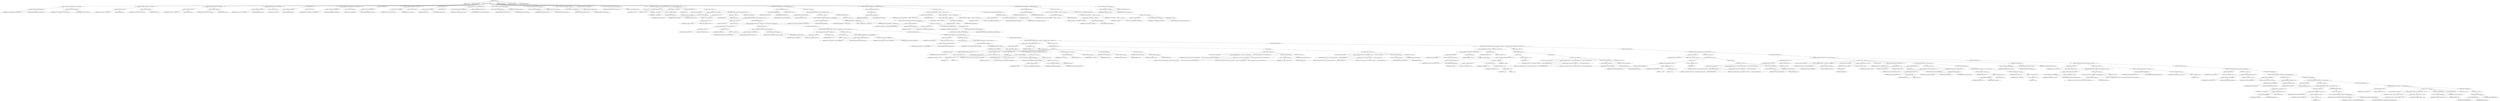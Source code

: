 digraph "&lt;init&gt;" {  
"158" [label = <(METHOD,&lt;init&gt;)<SUB>162</SUB>> ]
"8" [label = <(PARAM,this)<SUB>162</SUB>> ]
"159" [label = <(PARAM,String[] args)<SUB>162</SUB>> ]
"160" [label = <(BLOCK,&lt;empty&gt;,&lt;empty&gt;)<SUB>162</SUB>> ]
"161" [label = <(&lt;operator&gt;.assignment,int msgOutputLevel = Project.MSG_INFO)<SUB>79</SUB>> ]
"162" [label = <(&lt;operator&gt;.fieldAccess,this.msgOutputLevel)<SUB>79</SUB>> ]
"163" [label = <(IDENTIFIER,this,int msgOutputLevel = Project.MSG_INFO)<SUB>79</SUB>> ]
"164" [label = <(FIELD_IDENTIFIER,msgOutputLevel,msgOutputLevel)<SUB>79</SUB>> ]
"165" [label = <(&lt;operator&gt;.fieldAccess,Project.MSG_INFO)<SUB>79</SUB>> ]
"166" [label = <(IDENTIFIER,Project,int msgOutputLevel = Project.MSG_INFO)<SUB>79</SUB>> ]
"167" [label = <(FIELD_IDENTIFIER,MSG_INFO,MSG_INFO)<SUB>79</SUB>> ]
"168" [label = <(&lt;operator&gt;.assignment,PrintStream out = System.out)<SUB>85</SUB>> ]
"169" [label = <(&lt;operator&gt;.fieldAccess,this.out)<SUB>85</SUB>> ]
"170" [label = <(IDENTIFIER,this,PrintStream out = System.out)<SUB>85</SUB>> ]
"171" [label = <(FIELD_IDENTIFIER,out,out)<SUB>85</SUB>> ]
"172" [label = <(&lt;operator&gt;.fieldAccess,System.out)<SUB>85</SUB>> ]
"173" [label = <(IDENTIFIER,System,PrintStream out = System.out)<SUB>85</SUB>> ]
"174" [label = <(FIELD_IDENTIFIER,out,out)<SUB>85</SUB>> ]
"175" [label = <(&lt;operator&gt;.assignment,PrintStream err = System.err)<SUB>88</SUB>> ]
"176" [label = <(&lt;operator&gt;.fieldAccess,this.err)<SUB>88</SUB>> ]
"177" [label = <(IDENTIFIER,this,PrintStream err = System.err)<SUB>88</SUB>> ]
"178" [label = <(FIELD_IDENTIFIER,err,err)<SUB>88</SUB>> ]
"179" [label = <(&lt;operator&gt;.fieldAccess,System.err)<SUB>88</SUB>> ]
"180" [label = <(IDENTIFIER,System,PrintStream err = System.err)<SUB>88</SUB>> ]
"181" [label = <(FIELD_IDENTIFIER,err,err)<SUB>88</SUB>> ]
"182" [label = <(&lt;operator&gt;.assignment,Vector targets = new Vector(5))<SUB>91</SUB>> ]
"183" [label = <(&lt;operator&gt;.fieldAccess,this.targets)<SUB>91</SUB>> ]
"184" [label = <(IDENTIFIER,this,Vector targets = new Vector(5))<SUB>91</SUB>> ]
"185" [label = <(FIELD_IDENTIFIER,targets,targets)<SUB>91</SUB>> ]
"186" [label = <(&lt;operator&gt;.alloc,new Vector(5))<SUB>91</SUB>> ]
"187" [label = <(&lt;init&gt;,new Vector(5))<SUB>91</SUB>> ]
"188" [label = <(&lt;operator&gt;.fieldAccess,this.targets)<SUB>91</SUB>> ]
"189" [label = <(IDENTIFIER,this,new Vector(5))<SUB>91</SUB>> ]
"190" [label = <(FIELD_IDENTIFIER,targets,targets)<SUB>91</SUB>> ]
"191" [label = <(LITERAL,5,new Vector(5))<SUB>91</SUB>> ]
"192" [label = <(&lt;operator&gt;.assignment,Properties definedProps = new Properties())<SUB>94</SUB>> ]
"193" [label = <(&lt;operator&gt;.fieldAccess,this.definedProps)<SUB>94</SUB>> ]
"194" [label = <(IDENTIFIER,this,Properties definedProps = new Properties())<SUB>94</SUB>> ]
"195" [label = <(FIELD_IDENTIFIER,definedProps,definedProps)<SUB>94</SUB>> ]
"196" [label = <(&lt;operator&gt;.alloc,new Properties())<SUB>94</SUB>> ]
"197" [label = <(&lt;init&gt;,new Properties())<SUB>94</SUB>> ]
"198" [label = <(&lt;operator&gt;.fieldAccess,this.definedProps)<SUB>94</SUB>> ]
"199" [label = <(IDENTIFIER,this,new Properties())<SUB>94</SUB>> ]
"200" [label = <(FIELD_IDENTIFIER,definedProps,definedProps)<SUB>94</SUB>> ]
"201" [label = <(&lt;operator&gt;.assignment,Vector listeners = new Vector(5))<SUB>97</SUB>> ]
"202" [label = <(&lt;operator&gt;.fieldAccess,this.listeners)<SUB>97</SUB>> ]
"203" [label = <(IDENTIFIER,this,Vector listeners = new Vector(5))<SUB>97</SUB>> ]
"204" [label = <(FIELD_IDENTIFIER,listeners,listeners)<SUB>97</SUB>> ]
"205" [label = <(&lt;operator&gt;.alloc,new Vector(5))<SUB>97</SUB>> ]
"206" [label = <(&lt;init&gt;,new Vector(5))<SUB>97</SUB>> ]
"207" [label = <(&lt;operator&gt;.fieldAccess,this.listeners)<SUB>97</SUB>> ]
"208" [label = <(IDENTIFIER,this,new Vector(5))<SUB>97</SUB>> ]
"209" [label = <(FIELD_IDENTIFIER,listeners,listeners)<SUB>97</SUB>> ]
"210" [label = <(LITERAL,5,new Vector(5))<SUB>97</SUB>> ]
"211" [label = <(&lt;operator&gt;.assignment,String loggerClassname = null)<SUB>104</SUB>> ]
"212" [label = <(&lt;operator&gt;.fieldAccess,this.loggerClassname)<SUB>104</SUB>> ]
"213" [label = <(IDENTIFIER,this,String loggerClassname = null)<SUB>104</SUB>> ]
"214" [label = <(FIELD_IDENTIFIER,loggerClassname,loggerClassname)<SUB>104</SUB>> ]
"215" [label = <(LITERAL,null,String loggerClassname = null)<SUB>104</SUB>> ]
"216" [label = <(&lt;operator&gt;.assignment,boolean emacsMode = false)<SUB>109</SUB>> ]
"217" [label = <(&lt;operator&gt;.fieldAccess,this.emacsMode)<SUB>109</SUB>> ]
"218" [label = <(IDENTIFIER,this,boolean emacsMode = false)<SUB>109</SUB>> ]
"219" [label = <(FIELD_IDENTIFIER,emacsMode,emacsMode)<SUB>109</SUB>> ]
"220" [label = <(LITERAL,false,boolean emacsMode = false)<SUB>109</SUB>> ]
"221" [label = <(&lt;operator&gt;.assignment,boolean readyToRun = false)<SUB>114</SUB>> ]
"222" [label = <(&lt;operator&gt;.fieldAccess,this.readyToRun)<SUB>114</SUB>> ]
"223" [label = <(IDENTIFIER,this,boolean readyToRun = false)<SUB>114</SUB>> ]
"224" [label = <(FIELD_IDENTIFIER,readyToRun,readyToRun)<SUB>114</SUB>> ]
"225" [label = <(LITERAL,false,boolean readyToRun = false)<SUB>114</SUB>> ]
"226" [label = <(&lt;operator&gt;.assignment,boolean projectHelp = false)<SUB>119</SUB>> ]
"227" [label = <(&lt;operator&gt;.fieldAccess,this.projectHelp)<SUB>119</SUB>> ]
"228" [label = <(IDENTIFIER,this,boolean projectHelp = false)<SUB>119</SUB>> ]
"229" [label = <(FIELD_IDENTIFIER,projectHelp,projectHelp)<SUB>119</SUB>> ]
"230" [label = <(LITERAL,false,boolean projectHelp = false)<SUB>119</SUB>> ]
"231" [label = <(LOCAL,String searchForThis: java.lang.String)> ]
"232" [label = <(&lt;operator&gt;.assignment,String searchForThis = null)<SUB>164</SUB>> ]
"233" [label = <(IDENTIFIER,searchForThis,String searchForThis = null)<SUB>164</SUB>> ]
"234" [label = <(LITERAL,null,String searchForThis = null)<SUB>164</SUB>> ]
"235" [label = <(CONTROL_STRUCTURE,for (int i = 0; Some(i &lt; args.length); i++),for (int i = 0; Some(i &lt; args.length); i++))<SUB>168</SUB>> ]
"236" [label = <(LOCAL,int i: int)> ]
"237" [label = <(&lt;operator&gt;.assignment,int i = 0)<SUB>168</SUB>> ]
"238" [label = <(IDENTIFIER,i,int i = 0)<SUB>168</SUB>> ]
"239" [label = <(LITERAL,0,int i = 0)<SUB>168</SUB>> ]
"240" [label = <(&lt;operator&gt;.lessThan,i &lt; args.length)<SUB>168</SUB>> ]
"241" [label = <(IDENTIFIER,i,i &lt; args.length)<SUB>168</SUB>> ]
"242" [label = <(&lt;operator&gt;.fieldAccess,args.length)<SUB>168</SUB>> ]
"243" [label = <(IDENTIFIER,args,i &lt; args.length)<SUB>168</SUB>> ]
"244" [label = <(FIELD_IDENTIFIER,length,length)<SUB>168</SUB>> ]
"245" [label = <(&lt;operator&gt;.postIncrement,i++)<SUB>168</SUB>> ]
"246" [label = <(IDENTIFIER,i,i++)<SUB>168</SUB>> ]
"247" [label = <(BLOCK,&lt;empty&gt;,&lt;empty&gt;)<SUB>168</SUB>> ]
"248" [label = <(LOCAL,String arg: java.lang.String)> ]
"249" [label = <(&lt;operator&gt;.assignment,String arg = args[i])<SUB>169</SUB>> ]
"250" [label = <(IDENTIFIER,arg,String arg = args[i])<SUB>169</SUB>> ]
"251" [label = <(&lt;operator&gt;.indexAccess,args[i])<SUB>169</SUB>> ]
"252" [label = <(IDENTIFIER,args,String arg = args[i])<SUB>169</SUB>> ]
"253" [label = <(IDENTIFIER,i,String arg = args[i])<SUB>169</SUB>> ]
"254" [label = <(CONTROL_STRUCTURE,if (arg.equals(&quot;-help&quot;)),if (arg.equals(&quot;-help&quot;)))<SUB>171</SUB>> ]
"255" [label = <(equals,arg.equals(&quot;-help&quot;))<SUB>171</SUB>> ]
"256" [label = <(IDENTIFIER,arg,arg.equals(&quot;-help&quot;))<SUB>171</SUB>> ]
"257" [label = <(LITERAL,&quot;-help&quot;,arg.equals(&quot;-help&quot;))<SUB>171</SUB>> ]
"258" [label = <(BLOCK,&lt;empty&gt;,&lt;empty&gt;)<SUB>171</SUB>> ]
"259" [label = <(printUsage,printUsage())<SUB>172</SUB>> ]
"260" [label = <(RETURN,return;,return;)<SUB>173</SUB>> ]
"261" [label = <(CONTROL_STRUCTURE,else,else)<SUB>174</SUB>> ]
"262" [label = <(CONTROL_STRUCTURE,if (arg.equals(&quot;-version&quot;)),if (arg.equals(&quot;-version&quot;)))<SUB>174</SUB>> ]
"263" [label = <(equals,arg.equals(&quot;-version&quot;))<SUB>174</SUB>> ]
"264" [label = <(IDENTIFIER,arg,arg.equals(&quot;-version&quot;))<SUB>174</SUB>> ]
"265" [label = <(LITERAL,&quot;-version&quot;,arg.equals(&quot;-version&quot;))<SUB>174</SUB>> ]
"266" [label = <(BLOCK,&lt;empty&gt;,&lt;empty&gt;)<SUB>174</SUB>> ]
"267" [label = <(printVersion,printVersion())<SUB>175</SUB>> ]
"268" [label = <(RETURN,return;,return;)<SUB>176</SUB>> ]
"269" [label = <(CONTROL_STRUCTURE,else,else)<SUB>177</SUB>> ]
"270" [label = <(CONTROL_STRUCTURE,if (arg.equals(&quot;-quiet&quot;) || arg.equals(&quot;-q&quot;)),if (arg.equals(&quot;-quiet&quot;) || arg.equals(&quot;-q&quot;)))<SUB>177</SUB>> ]
"271" [label = <(&lt;operator&gt;.logicalOr,arg.equals(&quot;-quiet&quot;) || arg.equals(&quot;-q&quot;))<SUB>177</SUB>> ]
"272" [label = <(equals,arg.equals(&quot;-quiet&quot;))<SUB>177</SUB>> ]
"273" [label = <(IDENTIFIER,arg,arg.equals(&quot;-quiet&quot;))<SUB>177</SUB>> ]
"274" [label = <(LITERAL,&quot;-quiet&quot;,arg.equals(&quot;-quiet&quot;))<SUB>177</SUB>> ]
"275" [label = <(equals,arg.equals(&quot;-q&quot;))<SUB>177</SUB>> ]
"276" [label = <(IDENTIFIER,arg,arg.equals(&quot;-q&quot;))<SUB>177</SUB>> ]
"277" [label = <(LITERAL,&quot;-q&quot;,arg.equals(&quot;-q&quot;))<SUB>177</SUB>> ]
"278" [label = <(BLOCK,&lt;empty&gt;,&lt;empty&gt;)<SUB>177</SUB>> ]
"279" [label = <(&lt;operator&gt;.assignment,this.msgOutputLevel = Project.MSG_WARN)<SUB>178</SUB>> ]
"280" [label = <(&lt;operator&gt;.fieldAccess,this.msgOutputLevel)<SUB>178</SUB>> ]
"281" [label = <(IDENTIFIER,this,this.msgOutputLevel = Project.MSG_WARN)<SUB>178</SUB>> ]
"282" [label = <(FIELD_IDENTIFIER,msgOutputLevel,msgOutputLevel)<SUB>178</SUB>> ]
"283" [label = <(&lt;operator&gt;.fieldAccess,Project.MSG_WARN)<SUB>178</SUB>> ]
"284" [label = <(IDENTIFIER,Project,this.msgOutputLevel = Project.MSG_WARN)<SUB>178</SUB>> ]
"285" [label = <(FIELD_IDENTIFIER,MSG_WARN,MSG_WARN)<SUB>178</SUB>> ]
"286" [label = <(CONTROL_STRUCTURE,else,else)<SUB>179</SUB>> ]
"287" [label = <(CONTROL_STRUCTURE,if (arg.equals(&quot;-verbose&quot;) || arg.equals(&quot;-v&quot;)),if (arg.equals(&quot;-verbose&quot;) || arg.equals(&quot;-v&quot;)))<SUB>179</SUB>> ]
"288" [label = <(&lt;operator&gt;.logicalOr,arg.equals(&quot;-verbose&quot;) || arg.equals(&quot;-v&quot;))<SUB>179</SUB>> ]
"289" [label = <(equals,arg.equals(&quot;-verbose&quot;))<SUB>179</SUB>> ]
"290" [label = <(IDENTIFIER,arg,arg.equals(&quot;-verbose&quot;))<SUB>179</SUB>> ]
"291" [label = <(LITERAL,&quot;-verbose&quot;,arg.equals(&quot;-verbose&quot;))<SUB>179</SUB>> ]
"292" [label = <(equals,arg.equals(&quot;-v&quot;))<SUB>179</SUB>> ]
"293" [label = <(IDENTIFIER,arg,arg.equals(&quot;-v&quot;))<SUB>179</SUB>> ]
"294" [label = <(LITERAL,&quot;-v&quot;,arg.equals(&quot;-v&quot;))<SUB>179</SUB>> ]
"295" [label = <(BLOCK,&lt;empty&gt;,&lt;empty&gt;)<SUB>179</SUB>> ]
"296" [label = <(printVersion,printVersion())<SUB>180</SUB>> ]
"297" [label = <(&lt;operator&gt;.assignment,this.msgOutputLevel = Project.MSG_VERBOSE)<SUB>181</SUB>> ]
"298" [label = <(&lt;operator&gt;.fieldAccess,this.msgOutputLevel)<SUB>181</SUB>> ]
"299" [label = <(IDENTIFIER,this,this.msgOutputLevel = Project.MSG_VERBOSE)<SUB>181</SUB>> ]
"300" [label = <(FIELD_IDENTIFIER,msgOutputLevel,msgOutputLevel)<SUB>181</SUB>> ]
"301" [label = <(&lt;operator&gt;.fieldAccess,Project.MSG_VERBOSE)<SUB>181</SUB>> ]
"302" [label = <(IDENTIFIER,Project,this.msgOutputLevel = Project.MSG_VERBOSE)<SUB>181</SUB>> ]
"303" [label = <(FIELD_IDENTIFIER,MSG_VERBOSE,MSG_VERBOSE)<SUB>181</SUB>> ]
"304" [label = <(CONTROL_STRUCTURE,else,else)<SUB>182</SUB>> ]
"305" [label = <(CONTROL_STRUCTURE,if (arg.equals(&quot;-debug&quot;)),if (arg.equals(&quot;-debug&quot;)))<SUB>182</SUB>> ]
"306" [label = <(equals,arg.equals(&quot;-debug&quot;))<SUB>182</SUB>> ]
"307" [label = <(IDENTIFIER,arg,arg.equals(&quot;-debug&quot;))<SUB>182</SUB>> ]
"308" [label = <(LITERAL,&quot;-debug&quot;,arg.equals(&quot;-debug&quot;))<SUB>182</SUB>> ]
"309" [label = <(BLOCK,&lt;empty&gt;,&lt;empty&gt;)<SUB>182</SUB>> ]
"310" [label = <(printVersion,printVersion())<SUB>183</SUB>> ]
"311" [label = <(&lt;operator&gt;.assignment,this.msgOutputLevel = Project.MSG_DEBUG)<SUB>184</SUB>> ]
"312" [label = <(&lt;operator&gt;.fieldAccess,this.msgOutputLevel)<SUB>184</SUB>> ]
"313" [label = <(IDENTIFIER,this,this.msgOutputLevel = Project.MSG_DEBUG)<SUB>184</SUB>> ]
"314" [label = <(FIELD_IDENTIFIER,msgOutputLevel,msgOutputLevel)<SUB>184</SUB>> ]
"315" [label = <(&lt;operator&gt;.fieldAccess,Project.MSG_DEBUG)<SUB>184</SUB>> ]
"316" [label = <(IDENTIFIER,Project,this.msgOutputLevel = Project.MSG_DEBUG)<SUB>184</SUB>> ]
"317" [label = <(FIELD_IDENTIFIER,MSG_DEBUG,MSG_DEBUG)<SUB>184</SUB>> ]
"318" [label = <(CONTROL_STRUCTURE,else,else)<SUB>185</SUB>> ]
"319" [label = <(CONTROL_STRUCTURE,if (arg.equals(&quot;-logfile&quot;) || arg.equals(&quot;-l&quot;)),if (arg.equals(&quot;-logfile&quot;) || arg.equals(&quot;-l&quot;)))<SUB>185</SUB>> ]
"320" [label = <(&lt;operator&gt;.logicalOr,arg.equals(&quot;-logfile&quot;) || arg.equals(&quot;-l&quot;))<SUB>185</SUB>> ]
"321" [label = <(equals,arg.equals(&quot;-logfile&quot;))<SUB>185</SUB>> ]
"322" [label = <(IDENTIFIER,arg,arg.equals(&quot;-logfile&quot;))<SUB>185</SUB>> ]
"323" [label = <(LITERAL,&quot;-logfile&quot;,arg.equals(&quot;-logfile&quot;))<SUB>185</SUB>> ]
"324" [label = <(equals,arg.equals(&quot;-l&quot;))<SUB>185</SUB>> ]
"325" [label = <(IDENTIFIER,arg,arg.equals(&quot;-l&quot;))<SUB>185</SUB>> ]
"326" [label = <(LITERAL,&quot;-l&quot;,arg.equals(&quot;-l&quot;))<SUB>185</SUB>> ]
"327" [label = <(BLOCK,&lt;empty&gt;,&lt;empty&gt;)<SUB>185</SUB>> ]
"328" [label = <(CONTROL_STRUCTURE,try,try)<SUB>186</SUB>> ]
"329" [label = <(BLOCK,try,try)<SUB>186</SUB>> ]
"6" [label = <(LOCAL,File logFile: java.io.File)> ]
"330" [label = <(&lt;operator&gt;.assignment,File logFile = new File(args[i + 1]))<SUB>187</SUB>> ]
"331" [label = <(IDENTIFIER,logFile,File logFile = new File(args[i + 1]))<SUB>187</SUB>> ]
"332" [label = <(&lt;operator&gt;.alloc,new File(args[i + 1]))<SUB>187</SUB>> ]
"333" [label = <(&lt;init&gt;,new File(args[i + 1]))<SUB>187</SUB>> ]
"5" [label = <(IDENTIFIER,logFile,new File(args[i + 1]))<SUB>187</SUB>> ]
"334" [label = <(&lt;operator&gt;.indexAccess,args[i + 1])<SUB>187</SUB>> ]
"335" [label = <(IDENTIFIER,args,new File(args[i + 1]))<SUB>187</SUB>> ]
"336" [label = <(&lt;operator&gt;.addition,i + 1)<SUB>187</SUB>> ]
"337" [label = <(IDENTIFIER,i,i + 1)<SUB>187</SUB>> ]
"338" [label = <(LITERAL,1,i + 1)<SUB>187</SUB>> ]
"339" [label = <(&lt;operator&gt;.postIncrement,i++)<SUB>188</SUB>> ]
"340" [label = <(IDENTIFIER,i,i++)<SUB>188</SUB>> ]
"341" [label = <(&lt;operator&gt;.assignment,this.out = new PrintStream(new FileOutputStream(logFile)))<SUB>189</SUB>> ]
"342" [label = <(&lt;operator&gt;.fieldAccess,this.out)<SUB>189</SUB>> ]
"343" [label = <(IDENTIFIER,this,this.out = new PrintStream(new FileOutputStream(logFile)))<SUB>189</SUB>> ]
"344" [label = <(FIELD_IDENTIFIER,out,out)<SUB>189</SUB>> ]
"345" [label = <(BLOCK,&lt;empty&gt;,&lt;empty&gt;)<SUB>189</SUB>> ]
"346" [label = <(&lt;operator&gt;.assignment,&lt;empty&gt;)> ]
"347" [label = <(IDENTIFIER,$obj6,&lt;empty&gt;)> ]
"348" [label = <(&lt;operator&gt;.alloc,new PrintStream(new FileOutputStream(logFile)))<SUB>189</SUB>> ]
"349" [label = <(&lt;init&gt;,new PrintStream(new FileOutputStream(logFile)))<SUB>189</SUB>> ]
"350" [label = <(IDENTIFIER,$obj6,new PrintStream(new FileOutputStream(logFile)))> ]
"351" [label = <(BLOCK,&lt;empty&gt;,&lt;empty&gt;)<SUB>189</SUB>> ]
"352" [label = <(&lt;operator&gt;.assignment,&lt;empty&gt;)> ]
"353" [label = <(IDENTIFIER,$obj5,&lt;empty&gt;)> ]
"354" [label = <(&lt;operator&gt;.alloc,new FileOutputStream(logFile))<SUB>189</SUB>> ]
"355" [label = <(&lt;init&gt;,new FileOutputStream(logFile))<SUB>189</SUB>> ]
"356" [label = <(IDENTIFIER,$obj5,new FileOutputStream(logFile))> ]
"357" [label = <(IDENTIFIER,logFile,new FileOutputStream(logFile))<SUB>189</SUB>> ]
"358" [label = <(IDENTIFIER,$obj5,&lt;empty&gt;)> ]
"359" [label = <(IDENTIFIER,$obj6,&lt;empty&gt;)> ]
"360" [label = <(&lt;operator&gt;.assignment,this.err = this.out)<SUB>190</SUB>> ]
"361" [label = <(&lt;operator&gt;.fieldAccess,this.err)<SUB>190</SUB>> ]
"362" [label = <(IDENTIFIER,this,this.err = this.out)<SUB>190</SUB>> ]
"363" [label = <(FIELD_IDENTIFIER,err,err)<SUB>190</SUB>> ]
"364" [label = <(&lt;operator&gt;.fieldAccess,this.out)<SUB>190</SUB>> ]
"365" [label = <(IDENTIFIER,this,this.err = this.out)<SUB>190</SUB>> ]
"366" [label = <(FIELD_IDENTIFIER,out,out)<SUB>190</SUB>> ]
"367" [label = <(setOut,System.setOut(out))<SUB>191</SUB>> ]
"368" [label = <(IDENTIFIER,System,System.setOut(out))<SUB>191</SUB>> ]
"369" [label = <(&lt;operator&gt;.fieldAccess,this.out)<SUB>191</SUB>> ]
"370" [label = <(IDENTIFIER,this,System.setOut(out))<SUB>191</SUB>> ]
"371" [label = <(FIELD_IDENTIFIER,out,out)<SUB>191</SUB>> ]
"372" [label = <(setErr,System.setErr(out))<SUB>192</SUB>> ]
"373" [label = <(IDENTIFIER,System,System.setErr(out))<SUB>192</SUB>> ]
"374" [label = <(&lt;operator&gt;.fieldAccess,this.out)<SUB>192</SUB>> ]
"375" [label = <(IDENTIFIER,this,System.setErr(out))<SUB>192</SUB>> ]
"376" [label = <(FIELD_IDENTIFIER,out,out)<SUB>192</SUB>> ]
"377" [label = <(BLOCK,catch,catch)> ]
"378" [label = <(BLOCK,&lt;empty&gt;,&lt;empty&gt;)<SUB>193</SUB>> ]
"379" [label = <(LOCAL,String msg: java.lang.String)> ]
"380" [label = <(&lt;operator&gt;.assignment,String msg = &quot;Cannot write on the specified log file. &quot; + &quot;Make sure the path exists and you have write permissions.&quot;)<SUB>194</SUB>> ]
"381" [label = <(IDENTIFIER,msg,String msg = &quot;Cannot write on the specified log file. &quot; + &quot;Make sure the path exists and you have write permissions.&quot;)<SUB>194</SUB>> ]
"382" [label = <(&lt;operator&gt;.addition,&quot;Cannot write on the specified log file. &quot; + &quot;Make sure the path exists and you have write permissions.&quot;)<SUB>194</SUB>> ]
"383" [label = <(LITERAL,&quot;Cannot write on the specified log file. &quot;,&quot;Cannot write on the specified log file. &quot; + &quot;Make sure the path exists and you have write permissions.&quot;)<SUB>194</SUB>> ]
"384" [label = <(LITERAL,&quot;Make sure the path exists and you have write permissions.&quot;,&quot;Cannot write on the specified log file. &quot; + &quot;Make sure the path exists and you have write permissions.&quot;)<SUB>195</SUB>> ]
"385" [label = <(println,System.out.println(msg))<SUB>196</SUB>> ]
"386" [label = <(&lt;operator&gt;.fieldAccess,System.out)<SUB>196</SUB>> ]
"387" [label = <(IDENTIFIER,System,System.out.println(msg))<SUB>196</SUB>> ]
"388" [label = <(FIELD_IDENTIFIER,out,out)<SUB>196</SUB>> ]
"389" [label = <(IDENTIFIER,msg,System.out.println(msg))<SUB>196</SUB>> ]
"390" [label = <(RETURN,return;,return;)<SUB>197</SUB>> ]
"391" [label = <(BLOCK,&lt;empty&gt;,&lt;empty&gt;)<SUB>198</SUB>> ]
"392" [label = <(LOCAL,String msg: java.lang.String)> ]
"393" [label = <(&lt;operator&gt;.assignment,String msg = &quot;You must specify a log file when &quot; + &quot;using the -log argument&quot;)<SUB>199</SUB>> ]
"394" [label = <(IDENTIFIER,msg,String msg = &quot;You must specify a log file when &quot; + &quot;using the -log argument&quot;)<SUB>199</SUB>> ]
"395" [label = <(&lt;operator&gt;.addition,&quot;You must specify a log file when &quot; + &quot;using the -log argument&quot;)<SUB>199</SUB>> ]
"396" [label = <(LITERAL,&quot;You must specify a log file when &quot;,&quot;You must specify a log file when &quot; + &quot;using the -log argument&quot;)<SUB>199</SUB>> ]
"397" [label = <(LITERAL,&quot;using the -log argument&quot;,&quot;You must specify a log file when &quot; + &quot;using the -log argument&quot;)<SUB>200</SUB>> ]
"398" [label = <(println,System.out.println(msg))<SUB>201</SUB>> ]
"399" [label = <(&lt;operator&gt;.fieldAccess,System.out)<SUB>201</SUB>> ]
"400" [label = <(IDENTIFIER,System,System.out.println(msg))<SUB>201</SUB>> ]
"401" [label = <(FIELD_IDENTIFIER,out,out)<SUB>201</SUB>> ]
"402" [label = <(IDENTIFIER,msg,System.out.println(msg))<SUB>201</SUB>> ]
"403" [label = <(RETURN,return;,return;)<SUB>202</SUB>> ]
"404" [label = <(CONTROL_STRUCTURE,else,else)<SUB>204</SUB>> ]
"405" [label = <(CONTROL_STRUCTURE,if (arg.equals(&quot;-buildfile&quot;) || arg.equals(&quot;-file&quot;) || arg.equals(&quot;-f&quot;)),if (arg.equals(&quot;-buildfile&quot;) || arg.equals(&quot;-file&quot;) || arg.equals(&quot;-f&quot;)))<SUB>204</SUB>> ]
"406" [label = <(&lt;operator&gt;.logicalOr,arg.equals(&quot;-buildfile&quot;) || arg.equals(&quot;-file&quot;) || arg.equals(&quot;-f&quot;))<SUB>204</SUB>> ]
"407" [label = <(&lt;operator&gt;.logicalOr,arg.equals(&quot;-buildfile&quot;) || arg.equals(&quot;-file&quot;))<SUB>204</SUB>> ]
"408" [label = <(equals,arg.equals(&quot;-buildfile&quot;))<SUB>204</SUB>> ]
"409" [label = <(IDENTIFIER,arg,arg.equals(&quot;-buildfile&quot;))<SUB>204</SUB>> ]
"410" [label = <(LITERAL,&quot;-buildfile&quot;,arg.equals(&quot;-buildfile&quot;))<SUB>204</SUB>> ]
"411" [label = <(equals,arg.equals(&quot;-file&quot;))<SUB>204</SUB>> ]
"412" [label = <(IDENTIFIER,arg,arg.equals(&quot;-file&quot;))<SUB>204</SUB>> ]
"413" [label = <(LITERAL,&quot;-file&quot;,arg.equals(&quot;-file&quot;))<SUB>204</SUB>> ]
"414" [label = <(equals,arg.equals(&quot;-f&quot;))<SUB>204</SUB>> ]
"415" [label = <(IDENTIFIER,arg,arg.equals(&quot;-f&quot;))<SUB>204</SUB>> ]
"416" [label = <(LITERAL,&quot;-f&quot;,arg.equals(&quot;-f&quot;))<SUB>204</SUB>> ]
"417" [label = <(BLOCK,&lt;empty&gt;,&lt;empty&gt;)<SUB>204</SUB>> ]
"418" [label = <(CONTROL_STRUCTURE,try,try)<SUB>205</SUB>> ]
"419" [label = <(BLOCK,try,try)<SUB>205</SUB>> ]
"420" [label = <(&lt;operator&gt;.assignment,this.buildFile = new File(args[i + 1]))<SUB>206</SUB>> ]
"421" [label = <(&lt;operator&gt;.fieldAccess,this.buildFile)<SUB>206</SUB>> ]
"422" [label = <(IDENTIFIER,this,this.buildFile = new File(args[i + 1]))<SUB>206</SUB>> ]
"423" [label = <(FIELD_IDENTIFIER,buildFile,buildFile)<SUB>206</SUB>> ]
"424" [label = <(BLOCK,&lt;empty&gt;,&lt;empty&gt;)<SUB>206</SUB>> ]
"425" [label = <(&lt;operator&gt;.assignment,&lt;empty&gt;)> ]
"426" [label = <(IDENTIFIER,$obj7,&lt;empty&gt;)> ]
"427" [label = <(&lt;operator&gt;.alloc,new File(args[i + 1]))<SUB>206</SUB>> ]
"428" [label = <(&lt;init&gt;,new File(args[i + 1]))<SUB>206</SUB>> ]
"429" [label = <(IDENTIFIER,$obj7,new File(args[i + 1]))> ]
"430" [label = <(&lt;operator&gt;.indexAccess,args[i + 1])<SUB>206</SUB>> ]
"431" [label = <(IDENTIFIER,args,new File(args[i + 1]))<SUB>206</SUB>> ]
"432" [label = <(&lt;operator&gt;.addition,i + 1)<SUB>206</SUB>> ]
"433" [label = <(IDENTIFIER,i,i + 1)<SUB>206</SUB>> ]
"434" [label = <(LITERAL,1,i + 1)<SUB>206</SUB>> ]
"435" [label = <(IDENTIFIER,$obj7,&lt;empty&gt;)> ]
"436" [label = <(&lt;operator&gt;.postIncrement,i++)<SUB>207</SUB>> ]
"437" [label = <(IDENTIFIER,i,i++)<SUB>207</SUB>> ]
"438" [label = <(BLOCK,catch,catch)> ]
"439" [label = <(BLOCK,&lt;empty&gt;,&lt;empty&gt;)<SUB>208</SUB>> ]
"440" [label = <(LOCAL,String msg: java.lang.String)> ]
"441" [label = <(&lt;operator&gt;.assignment,String msg = &quot;You must specify a buildfile when &quot; + &quot;using the -buildfile argument&quot;)<SUB>209</SUB>> ]
"442" [label = <(IDENTIFIER,msg,String msg = &quot;You must specify a buildfile when &quot; + &quot;using the -buildfile argument&quot;)<SUB>209</SUB>> ]
"443" [label = <(&lt;operator&gt;.addition,&quot;You must specify a buildfile when &quot; + &quot;using the -buildfile argument&quot;)<SUB>209</SUB>> ]
"444" [label = <(LITERAL,&quot;You must specify a buildfile when &quot;,&quot;You must specify a buildfile when &quot; + &quot;using the -buildfile argument&quot;)<SUB>209</SUB>> ]
"445" [label = <(LITERAL,&quot;using the -buildfile argument&quot;,&quot;You must specify a buildfile when &quot; + &quot;using the -buildfile argument&quot;)<SUB>210</SUB>> ]
"446" [label = <(println,System.out.println(msg))<SUB>211</SUB>> ]
"447" [label = <(&lt;operator&gt;.fieldAccess,System.out)<SUB>211</SUB>> ]
"448" [label = <(IDENTIFIER,System,System.out.println(msg))<SUB>211</SUB>> ]
"449" [label = <(FIELD_IDENTIFIER,out,out)<SUB>211</SUB>> ]
"450" [label = <(IDENTIFIER,msg,System.out.println(msg))<SUB>211</SUB>> ]
"451" [label = <(RETURN,return;,return;)<SUB>212</SUB>> ]
"452" [label = <(CONTROL_STRUCTURE,else,else)<SUB>214</SUB>> ]
"453" [label = <(CONTROL_STRUCTURE,if (arg.equals(&quot;-listener&quot;)),if (arg.equals(&quot;-listener&quot;)))<SUB>214</SUB>> ]
"454" [label = <(equals,arg.equals(&quot;-listener&quot;))<SUB>214</SUB>> ]
"455" [label = <(IDENTIFIER,arg,arg.equals(&quot;-listener&quot;))<SUB>214</SUB>> ]
"456" [label = <(LITERAL,&quot;-listener&quot;,arg.equals(&quot;-listener&quot;))<SUB>214</SUB>> ]
"457" [label = <(BLOCK,&lt;empty&gt;,&lt;empty&gt;)<SUB>214</SUB>> ]
"458" [label = <(CONTROL_STRUCTURE,try,try)<SUB>215</SUB>> ]
"459" [label = <(BLOCK,try,try)<SUB>215</SUB>> ]
"460" [label = <(addElement,listeners.addElement(args[i + 1]))<SUB>216</SUB>> ]
"461" [label = <(&lt;operator&gt;.fieldAccess,this.listeners)<SUB>216</SUB>> ]
"462" [label = <(IDENTIFIER,this,listeners.addElement(args[i + 1]))<SUB>216</SUB>> ]
"463" [label = <(FIELD_IDENTIFIER,listeners,listeners)<SUB>216</SUB>> ]
"464" [label = <(&lt;operator&gt;.indexAccess,args[i + 1])<SUB>216</SUB>> ]
"465" [label = <(IDENTIFIER,args,listeners.addElement(args[i + 1]))<SUB>216</SUB>> ]
"466" [label = <(&lt;operator&gt;.addition,i + 1)<SUB>216</SUB>> ]
"467" [label = <(IDENTIFIER,i,i + 1)<SUB>216</SUB>> ]
"468" [label = <(LITERAL,1,i + 1)<SUB>216</SUB>> ]
"469" [label = <(&lt;operator&gt;.postIncrement,i++)<SUB>217</SUB>> ]
"470" [label = <(IDENTIFIER,i,i++)<SUB>217</SUB>> ]
"471" [label = <(BLOCK,catch,catch)> ]
"472" [label = <(BLOCK,&lt;empty&gt;,&lt;empty&gt;)<SUB>218</SUB>> ]
"473" [label = <(LOCAL,String msg: java.lang.String)> ]
"474" [label = <(&lt;operator&gt;.assignment,String msg = &quot;You must specify a classname when &quot; + &quot;using the -listener argument&quot;)<SUB>219</SUB>> ]
"475" [label = <(IDENTIFIER,msg,String msg = &quot;You must specify a classname when &quot; + &quot;using the -listener argument&quot;)<SUB>219</SUB>> ]
"476" [label = <(&lt;operator&gt;.addition,&quot;You must specify a classname when &quot; + &quot;using the -listener argument&quot;)<SUB>219</SUB>> ]
"477" [label = <(LITERAL,&quot;You must specify a classname when &quot;,&quot;You must specify a classname when &quot; + &quot;using the -listener argument&quot;)<SUB>219</SUB>> ]
"478" [label = <(LITERAL,&quot;using the -listener argument&quot;,&quot;You must specify a classname when &quot; + &quot;using the -listener argument&quot;)<SUB>220</SUB>> ]
"479" [label = <(println,System.out.println(msg))<SUB>221</SUB>> ]
"480" [label = <(&lt;operator&gt;.fieldAccess,System.out)<SUB>221</SUB>> ]
"481" [label = <(IDENTIFIER,System,System.out.println(msg))<SUB>221</SUB>> ]
"482" [label = <(FIELD_IDENTIFIER,out,out)<SUB>221</SUB>> ]
"483" [label = <(IDENTIFIER,msg,System.out.println(msg))<SUB>221</SUB>> ]
"484" [label = <(RETURN,return;,return;)<SUB>222</SUB>> ]
"485" [label = <(CONTROL_STRUCTURE,else,else)<SUB>224</SUB>> ]
"486" [label = <(CONTROL_STRUCTURE,if (arg.startsWith(&quot;-D&quot;)),if (arg.startsWith(&quot;-D&quot;)))<SUB>224</SUB>> ]
"487" [label = <(startsWith,arg.startsWith(&quot;-D&quot;))<SUB>224</SUB>> ]
"488" [label = <(IDENTIFIER,arg,arg.startsWith(&quot;-D&quot;))<SUB>224</SUB>> ]
"489" [label = <(LITERAL,&quot;-D&quot;,arg.startsWith(&quot;-D&quot;))<SUB>224</SUB>> ]
"490" [label = <(BLOCK,&lt;empty&gt;,&lt;empty&gt;)<SUB>224</SUB>> ]
"491" [label = <(LOCAL,String name: java.lang.String)> ]
"492" [label = <(&lt;operator&gt;.assignment,String name = arg.substring(2, arg.length()))<SUB>237</SUB>> ]
"493" [label = <(IDENTIFIER,name,String name = arg.substring(2, arg.length()))<SUB>237</SUB>> ]
"494" [label = <(substring,arg.substring(2, arg.length()))<SUB>237</SUB>> ]
"495" [label = <(IDENTIFIER,arg,arg.substring(2, arg.length()))<SUB>237</SUB>> ]
"496" [label = <(LITERAL,2,arg.substring(2, arg.length()))<SUB>237</SUB>> ]
"497" [label = <(length,arg.length())<SUB>237</SUB>> ]
"498" [label = <(IDENTIFIER,arg,arg.length())<SUB>237</SUB>> ]
"499" [label = <(LOCAL,String value: java.lang.String)> ]
"500" [label = <(&lt;operator&gt;.assignment,String value = null)<SUB>238</SUB>> ]
"501" [label = <(IDENTIFIER,value,String value = null)<SUB>238</SUB>> ]
"502" [label = <(LITERAL,null,String value = null)<SUB>238</SUB>> ]
"503" [label = <(LOCAL,int posEq: int)> ]
"504" [label = <(&lt;operator&gt;.assignment,int posEq = name.indexOf(&quot;=&quot;))<SUB>239</SUB>> ]
"505" [label = <(IDENTIFIER,posEq,int posEq = name.indexOf(&quot;=&quot;))<SUB>239</SUB>> ]
"506" [label = <(indexOf,name.indexOf(&quot;=&quot;))<SUB>239</SUB>> ]
"507" [label = <(IDENTIFIER,name,name.indexOf(&quot;=&quot;))<SUB>239</SUB>> ]
"508" [label = <(LITERAL,&quot;=&quot;,name.indexOf(&quot;=&quot;))<SUB>239</SUB>> ]
"509" [label = <(CONTROL_STRUCTURE,if (posEq &gt; 0),if (posEq &gt; 0))<SUB>240</SUB>> ]
"510" [label = <(&lt;operator&gt;.greaterThan,posEq &gt; 0)<SUB>240</SUB>> ]
"511" [label = <(IDENTIFIER,posEq,posEq &gt; 0)<SUB>240</SUB>> ]
"512" [label = <(LITERAL,0,posEq &gt; 0)<SUB>240</SUB>> ]
"513" [label = <(BLOCK,&lt;empty&gt;,&lt;empty&gt;)<SUB>240</SUB>> ]
"514" [label = <(&lt;operator&gt;.assignment,value = name.substring(posEq + 1))<SUB>241</SUB>> ]
"515" [label = <(IDENTIFIER,value,value = name.substring(posEq + 1))<SUB>241</SUB>> ]
"516" [label = <(substring,name.substring(posEq + 1))<SUB>241</SUB>> ]
"517" [label = <(IDENTIFIER,name,name.substring(posEq + 1))<SUB>241</SUB>> ]
"518" [label = <(&lt;operator&gt;.addition,posEq + 1)<SUB>241</SUB>> ]
"519" [label = <(IDENTIFIER,posEq,posEq + 1)<SUB>241</SUB>> ]
"520" [label = <(LITERAL,1,posEq + 1)<SUB>241</SUB>> ]
"521" [label = <(&lt;operator&gt;.assignment,name = name.substring(0, posEq))<SUB>242</SUB>> ]
"522" [label = <(IDENTIFIER,name,name = name.substring(0, posEq))<SUB>242</SUB>> ]
"523" [label = <(substring,name.substring(0, posEq))<SUB>242</SUB>> ]
"524" [label = <(IDENTIFIER,name,name.substring(0, posEq))<SUB>242</SUB>> ]
"525" [label = <(LITERAL,0,name.substring(0, posEq))<SUB>242</SUB>> ]
"526" [label = <(IDENTIFIER,posEq,name.substring(0, posEq))<SUB>242</SUB>> ]
"527" [label = <(CONTROL_STRUCTURE,else,else)<SUB>243</SUB>> ]
"528" [label = <(CONTROL_STRUCTURE,if (i &lt; args.length - 1),if (i &lt; args.length - 1))<SUB>243</SUB>> ]
"529" [label = <(&lt;operator&gt;.lessThan,i &lt; args.length - 1)<SUB>243</SUB>> ]
"530" [label = <(IDENTIFIER,i,i &lt; args.length - 1)<SUB>243</SUB>> ]
"531" [label = <(&lt;operator&gt;.subtraction,args.length - 1)<SUB>243</SUB>> ]
"532" [label = <(&lt;operator&gt;.fieldAccess,args.length)<SUB>243</SUB>> ]
"533" [label = <(IDENTIFIER,args,args.length - 1)<SUB>243</SUB>> ]
"534" [label = <(FIELD_IDENTIFIER,length,length)<SUB>243</SUB>> ]
"535" [label = <(LITERAL,1,args.length - 1)<SUB>243</SUB>> ]
"536" [label = <(&lt;operator&gt;.assignment,value = args[++i])<SUB>244</SUB>> ]
"537" [label = <(IDENTIFIER,value,value = args[++i])<SUB>244</SUB>> ]
"538" [label = <(&lt;operator&gt;.indexAccess,args[++i])<SUB>244</SUB>> ]
"539" [label = <(IDENTIFIER,args,value = args[++i])<SUB>244</SUB>> ]
"540" [label = <(&lt;operator&gt;.preIncrement,++i)<SUB>244</SUB>> ]
"541" [label = <(IDENTIFIER,i,++i)<SUB>244</SUB>> ]
"542" [label = <(put,definedProps.put(name, value))<SUB>246</SUB>> ]
"543" [label = <(&lt;operator&gt;.fieldAccess,this.definedProps)<SUB>246</SUB>> ]
"544" [label = <(IDENTIFIER,this,definedProps.put(name, value))<SUB>246</SUB>> ]
"545" [label = <(FIELD_IDENTIFIER,definedProps,definedProps)<SUB>246</SUB>> ]
"546" [label = <(IDENTIFIER,name,definedProps.put(name, value))<SUB>246</SUB>> ]
"547" [label = <(IDENTIFIER,value,definedProps.put(name, value))<SUB>246</SUB>> ]
"548" [label = <(CONTROL_STRUCTURE,else,else)<SUB>247</SUB>> ]
"549" [label = <(CONTROL_STRUCTURE,if (arg.equals(&quot;-logger&quot;)),if (arg.equals(&quot;-logger&quot;)))<SUB>247</SUB>> ]
"550" [label = <(equals,arg.equals(&quot;-logger&quot;))<SUB>247</SUB>> ]
"551" [label = <(IDENTIFIER,arg,arg.equals(&quot;-logger&quot;))<SUB>247</SUB>> ]
"552" [label = <(LITERAL,&quot;-logger&quot;,arg.equals(&quot;-logger&quot;))<SUB>247</SUB>> ]
"553" [label = <(BLOCK,&lt;empty&gt;,&lt;empty&gt;)<SUB>247</SUB>> ]
"554" [label = <(CONTROL_STRUCTURE,if (loggerClassname != null),if (loggerClassname != null))<SUB>248</SUB>> ]
"555" [label = <(&lt;operator&gt;.notEquals,loggerClassname != null)<SUB>248</SUB>> ]
"556" [label = <(&lt;operator&gt;.fieldAccess,this.loggerClassname)<SUB>248</SUB>> ]
"557" [label = <(IDENTIFIER,this,loggerClassname != null)<SUB>248</SUB>> ]
"558" [label = <(FIELD_IDENTIFIER,loggerClassname,loggerClassname)<SUB>248</SUB>> ]
"559" [label = <(LITERAL,null,loggerClassname != null)<SUB>248</SUB>> ]
"560" [label = <(BLOCK,&lt;empty&gt;,&lt;empty&gt;)<SUB>248</SUB>> ]
"561" [label = <(println,System.out.println(&quot;Only one logger class may be specified.&quot;))<SUB>249</SUB>> ]
"562" [label = <(&lt;operator&gt;.fieldAccess,System.out)<SUB>249</SUB>> ]
"563" [label = <(IDENTIFIER,System,System.out.println(&quot;Only one logger class may be specified.&quot;))<SUB>249</SUB>> ]
"564" [label = <(FIELD_IDENTIFIER,out,out)<SUB>249</SUB>> ]
"565" [label = <(LITERAL,&quot;Only one logger class may be specified.&quot;,System.out.println(&quot;Only one logger class may be specified.&quot;))<SUB>249</SUB>> ]
"566" [label = <(RETURN,return;,return;)<SUB>250</SUB>> ]
"567" [label = <(&lt;operator&gt;.assignment,this.loggerClassname = args[++i])<SUB>252</SUB>> ]
"568" [label = <(&lt;operator&gt;.fieldAccess,this.loggerClassname)<SUB>252</SUB>> ]
"569" [label = <(IDENTIFIER,this,this.loggerClassname = args[++i])<SUB>252</SUB>> ]
"570" [label = <(FIELD_IDENTIFIER,loggerClassname,loggerClassname)<SUB>252</SUB>> ]
"571" [label = <(&lt;operator&gt;.indexAccess,args[++i])<SUB>252</SUB>> ]
"572" [label = <(IDENTIFIER,args,this.loggerClassname = args[++i])<SUB>252</SUB>> ]
"573" [label = <(&lt;operator&gt;.preIncrement,++i)<SUB>252</SUB>> ]
"574" [label = <(IDENTIFIER,i,++i)<SUB>252</SUB>> ]
"575" [label = <(CONTROL_STRUCTURE,else,else)<SUB>253</SUB>> ]
"576" [label = <(CONTROL_STRUCTURE,if (arg.equals(&quot;-emacs&quot;)),if (arg.equals(&quot;-emacs&quot;)))<SUB>253</SUB>> ]
"577" [label = <(equals,arg.equals(&quot;-emacs&quot;))<SUB>253</SUB>> ]
"578" [label = <(IDENTIFIER,arg,arg.equals(&quot;-emacs&quot;))<SUB>253</SUB>> ]
"579" [label = <(LITERAL,&quot;-emacs&quot;,arg.equals(&quot;-emacs&quot;))<SUB>253</SUB>> ]
"580" [label = <(BLOCK,&lt;empty&gt;,&lt;empty&gt;)<SUB>253</SUB>> ]
"581" [label = <(&lt;operator&gt;.assignment,this.emacsMode = true)<SUB>254</SUB>> ]
"582" [label = <(&lt;operator&gt;.fieldAccess,this.emacsMode)<SUB>254</SUB>> ]
"583" [label = <(IDENTIFIER,this,this.emacsMode = true)<SUB>254</SUB>> ]
"584" [label = <(FIELD_IDENTIFIER,emacsMode,emacsMode)<SUB>254</SUB>> ]
"585" [label = <(LITERAL,true,this.emacsMode = true)<SUB>254</SUB>> ]
"586" [label = <(CONTROL_STRUCTURE,else,else)<SUB>255</SUB>> ]
"587" [label = <(CONTROL_STRUCTURE,if (arg.equals(&quot;-projecthelp&quot;)),if (arg.equals(&quot;-projecthelp&quot;)))<SUB>255</SUB>> ]
"588" [label = <(equals,arg.equals(&quot;-projecthelp&quot;))<SUB>255</SUB>> ]
"589" [label = <(IDENTIFIER,arg,arg.equals(&quot;-projecthelp&quot;))<SUB>255</SUB>> ]
"590" [label = <(LITERAL,&quot;-projecthelp&quot;,arg.equals(&quot;-projecthelp&quot;))<SUB>255</SUB>> ]
"591" [label = <(BLOCK,&lt;empty&gt;,&lt;empty&gt;)<SUB>255</SUB>> ]
"592" [label = <(&lt;operator&gt;.assignment,this.projectHelp = true)<SUB>257</SUB>> ]
"593" [label = <(&lt;operator&gt;.fieldAccess,this.projectHelp)<SUB>257</SUB>> ]
"594" [label = <(IDENTIFIER,this,this.projectHelp = true)<SUB>257</SUB>> ]
"595" [label = <(FIELD_IDENTIFIER,projectHelp,projectHelp)<SUB>257</SUB>> ]
"596" [label = <(LITERAL,true,this.projectHelp = true)<SUB>257</SUB>> ]
"597" [label = <(CONTROL_STRUCTURE,else,else)<SUB>258</SUB>> ]
"598" [label = <(CONTROL_STRUCTURE,if (arg.equals(&quot;-find&quot;)),if (arg.equals(&quot;-find&quot;)))<SUB>258</SUB>> ]
"599" [label = <(equals,arg.equals(&quot;-find&quot;))<SUB>258</SUB>> ]
"600" [label = <(IDENTIFIER,arg,arg.equals(&quot;-find&quot;))<SUB>258</SUB>> ]
"601" [label = <(LITERAL,&quot;-find&quot;,arg.equals(&quot;-find&quot;))<SUB>258</SUB>> ]
"602" [label = <(BLOCK,&lt;empty&gt;,&lt;empty&gt;)<SUB>258</SUB>> ]
"603" [label = <(CONTROL_STRUCTURE,if (i &lt; args.length - 1),if (i &lt; args.length - 1))<SUB>260</SUB>> ]
"604" [label = <(&lt;operator&gt;.lessThan,i &lt; args.length - 1)<SUB>260</SUB>> ]
"605" [label = <(IDENTIFIER,i,i &lt; args.length - 1)<SUB>260</SUB>> ]
"606" [label = <(&lt;operator&gt;.subtraction,args.length - 1)<SUB>260</SUB>> ]
"607" [label = <(&lt;operator&gt;.fieldAccess,args.length)<SUB>260</SUB>> ]
"608" [label = <(IDENTIFIER,args,args.length - 1)<SUB>260</SUB>> ]
"609" [label = <(FIELD_IDENTIFIER,length,length)<SUB>260</SUB>> ]
"610" [label = <(LITERAL,1,args.length - 1)<SUB>260</SUB>> ]
"611" [label = <(BLOCK,&lt;empty&gt;,&lt;empty&gt;)<SUB>260</SUB>> ]
"612" [label = <(&lt;operator&gt;.assignment,searchForThis = args[++i])<SUB>261</SUB>> ]
"613" [label = <(IDENTIFIER,searchForThis,searchForThis = args[++i])<SUB>261</SUB>> ]
"614" [label = <(&lt;operator&gt;.indexAccess,args[++i])<SUB>261</SUB>> ]
"615" [label = <(IDENTIFIER,args,searchForThis = args[++i])<SUB>261</SUB>> ]
"616" [label = <(&lt;operator&gt;.preIncrement,++i)<SUB>261</SUB>> ]
"617" [label = <(IDENTIFIER,i,++i)<SUB>261</SUB>> ]
"618" [label = <(CONTROL_STRUCTURE,else,else)<SUB>262</SUB>> ]
"619" [label = <(BLOCK,&lt;empty&gt;,&lt;empty&gt;)<SUB>262</SUB>> ]
"620" [label = <(&lt;operator&gt;.assignment,searchForThis = Main.DEFAULT_BUILD_FILENAME)<SUB>263</SUB>> ]
"621" [label = <(IDENTIFIER,searchForThis,searchForThis = Main.DEFAULT_BUILD_FILENAME)<SUB>263</SUB>> ]
"622" [label = <(&lt;operator&gt;.fieldAccess,Main.DEFAULT_BUILD_FILENAME)<SUB>263</SUB>> ]
"623" [label = <(IDENTIFIER,Main,searchForThis = Main.DEFAULT_BUILD_FILENAME)<SUB>263</SUB>> ]
"624" [label = <(FIELD_IDENTIFIER,DEFAULT_BUILD_FILENAME,DEFAULT_BUILD_FILENAME)<SUB>263</SUB>> ]
"625" [label = <(CONTROL_STRUCTURE,else,else)<SUB>265</SUB>> ]
"626" [label = <(CONTROL_STRUCTURE,if (arg.startsWith(&quot;-&quot;)),if (arg.startsWith(&quot;-&quot;)))<SUB>265</SUB>> ]
"627" [label = <(startsWith,arg.startsWith(&quot;-&quot;))<SUB>265</SUB>> ]
"628" [label = <(IDENTIFIER,arg,arg.startsWith(&quot;-&quot;))<SUB>265</SUB>> ]
"629" [label = <(LITERAL,&quot;-&quot;,arg.startsWith(&quot;-&quot;))<SUB>265</SUB>> ]
"630" [label = <(BLOCK,&lt;empty&gt;,&lt;empty&gt;)<SUB>265</SUB>> ]
"631" [label = <(LOCAL,String msg: java.lang.String)> ]
"632" [label = <(&lt;operator&gt;.assignment,String msg = &quot;Unknown argument: &quot; + arg)<SUB>267</SUB>> ]
"633" [label = <(IDENTIFIER,msg,String msg = &quot;Unknown argument: &quot; + arg)<SUB>267</SUB>> ]
"634" [label = <(&lt;operator&gt;.addition,&quot;Unknown argument: &quot; + arg)<SUB>267</SUB>> ]
"635" [label = <(LITERAL,&quot;Unknown argument: &quot;,&quot;Unknown argument: &quot; + arg)<SUB>267</SUB>> ]
"636" [label = <(IDENTIFIER,arg,&quot;Unknown argument: &quot; + arg)<SUB>267</SUB>> ]
"637" [label = <(println,System.out.println(msg))<SUB>268</SUB>> ]
"638" [label = <(&lt;operator&gt;.fieldAccess,System.out)<SUB>268</SUB>> ]
"639" [label = <(IDENTIFIER,System,System.out.println(msg))<SUB>268</SUB>> ]
"640" [label = <(FIELD_IDENTIFIER,out,out)<SUB>268</SUB>> ]
"641" [label = <(IDENTIFIER,msg,System.out.println(msg))<SUB>268</SUB>> ]
"642" [label = <(printUsage,printUsage())<SUB>269</SUB>> ]
"643" [label = <(RETURN,return;,return;)<SUB>270</SUB>> ]
"644" [label = <(CONTROL_STRUCTURE,else,else)<SUB>271</SUB>> ]
"645" [label = <(BLOCK,&lt;empty&gt;,&lt;empty&gt;)<SUB>271</SUB>> ]
"646" [label = <(addElement,targets.addElement(arg))<SUB>273</SUB>> ]
"647" [label = <(&lt;operator&gt;.fieldAccess,this.targets)<SUB>273</SUB>> ]
"648" [label = <(IDENTIFIER,this,targets.addElement(arg))<SUB>273</SUB>> ]
"649" [label = <(FIELD_IDENTIFIER,targets,targets)<SUB>273</SUB>> ]
"650" [label = <(IDENTIFIER,arg,targets.addElement(arg))<SUB>273</SUB>> ]
"651" [label = <(CONTROL_STRUCTURE,if (buildFile == null),if (buildFile == null))<SUB>279</SUB>> ]
"652" [label = <(&lt;operator&gt;.equals,buildFile == null)<SUB>279</SUB>> ]
"653" [label = <(&lt;operator&gt;.fieldAccess,this.buildFile)<SUB>279</SUB>> ]
"654" [label = <(IDENTIFIER,this,buildFile == null)<SUB>279</SUB>> ]
"655" [label = <(FIELD_IDENTIFIER,buildFile,buildFile)<SUB>279</SUB>> ]
"656" [label = <(LITERAL,null,buildFile == null)<SUB>279</SUB>> ]
"657" [label = <(BLOCK,&lt;empty&gt;,&lt;empty&gt;)<SUB>279</SUB>> ]
"658" [label = <(CONTROL_STRUCTURE,if (searchForThis != null),if (searchForThis != null))<SUB>281</SUB>> ]
"659" [label = <(&lt;operator&gt;.notEquals,searchForThis != null)<SUB>281</SUB>> ]
"660" [label = <(IDENTIFIER,searchForThis,searchForThis != null)<SUB>281</SUB>> ]
"661" [label = <(LITERAL,null,searchForThis != null)<SUB>281</SUB>> ]
"662" [label = <(BLOCK,&lt;empty&gt;,&lt;empty&gt;)<SUB>281</SUB>> ]
"663" [label = <(&lt;operator&gt;.assignment,this.buildFile = this.findBuildFile(&quot;.&quot;, searchForThis))<SUB>282</SUB>> ]
"664" [label = <(&lt;operator&gt;.fieldAccess,this.buildFile)<SUB>282</SUB>> ]
"665" [label = <(IDENTIFIER,this,this.buildFile = this.findBuildFile(&quot;.&quot;, searchForThis))<SUB>282</SUB>> ]
"666" [label = <(FIELD_IDENTIFIER,buildFile,buildFile)<SUB>282</SUB>> ]
"667" [label = <(findBuildFile,this.findBuildFile(&quot;.&quot;, searchForThis))<SUB>282</SUB>> ]
"7" [label = <(IDENTIFIER,this,this.findBuildFile(&quot;.&quot;, searchForThis))<SUB>282</SUB>> ]
"668" [label = <(LITERAL,&quot;.&quot;,this.findBuildFile(&quot;.&quot;, searchForThis))<SUB>282</SUB>> ]
"669" [label = <(IDENTIFIER,searchForThis,this.findBuildFile(&quot;.&quot;, searchForThis))<SUB>282</SUB>> ]
"670" [label = <(CONTROL_STRUCTURE,else,else)<SUB>283</SUB>> ]
"671" [label = <(BLOCK,&lt;empty&gt;,&lt;empty&gt;)<SUB>283</SUB>> ]
"672" [label = <(&lt;operator&gt;.assignment,this.buildFile = new File(DEFAULT_BUILD_FILENAME))<SUB>284</SUB>> ]
"673" [label = <(&lt;operator&gt;.fieldAccess,this.buildFile)<SUB>284</SUB>> ]
"674" [label = <(IDENTIFIER,this,this.buildFile = new File(DEFAULT_BUILD_FILENAME))<SUB>284</SUB>> ]
"675" [label = <(FIELD_IDENTIFIER,buildFile,buildFile)<SUB>284</SUB>> ]
"676" [label = <(BLOCK,&lt;empty&gt;,&lt;empty&gt;)<SUB>284</SUB>> ]
"677" [label = <(&lt;operator&gt;.assignment,&lt;empty&gt;)> ]
"678" [label = <(IDENTIFIER,$obj8,&lt;empty&gt;)> ]
"679" [label = <(&lt;operator&gt;.alloc,new File(DEFAULT_BUILD_FILENAME))<SUB>284</SUB>> ]
"680" [label = <(&lt;init&gt;,new File(DEFAULT_BUILD_FILENAME))<SUB>284</SUB>> ]
"681" [label = <(IDENTIFIER,$obj8,new File(DEFAULT_BUILD_FILENAME))> ]
"682" [label = <(&lt;operator&gt;.fieldAccess,Main.DEFAULT_BUILD_FILENAME)<SUB>284</SUB>> ]
"683" [label = <(IDENTIFIER,Main,new File(DEFAULT_BUILD_FILENAME))<SUB>284</SUB>> ]
"684" [label = <(FIELD_IDENTIFIER,DEFAULT_BUILD_FILENAME,DEFAULT_BUILD_FILENAME)<SUB>284</SUB>> ]
"685" [label = <(IDENTIFIER,$obj8,&lt;empty&gt;)> ]
"686" [label = <(CONTROL_STRUCTURE,if (!buildFile.exists()),if (!buildFile.exists()))<SUB>289</SUB>> ]
"687" [label = <(&lt;operator&gt;.logicalNot,!buildFile.exists())<SUB>289</SUB>> ]
"688" [label = <(exists,buildFile.exists())<SUB>289</SUB>> ]
"689" [label = <(&lt;operator&gt;.fieldAccess,this.buildFile)<SUB>289</SUB>> ]
"690" [label = <(IDENTIFIER,this,buildFile.exists())<SUB>289</SUB>> ]
"691" [label = <(FIELD_IDENTIFIER,buildFile,buildFile)<SUB>289</SUB>> ]
"692" [label = <(BLOCK,&lt;empty&gt;,&lt;empty&gt;)<SUB>289</SUB>> ]
"693" [label = <(println,System.out.println(&quot;Buildfile: &quot; + buildFile + &quot; does not exist!&quot;))<SUB>290</SUB>> ]
"694" [label = <(&lt;operator&gt;.fieldAccess,System.out)<SUB>290</SUB>> ]
"695" [label = <(IDENTIFIER,System,System.out.println(&quot;Buildfile: &quot; + buildFile + &quot; does not exist!&quot;))<SUB>290</SUB>> ]
"696" [label = <(FIELD_IDENTIFIER,out,out)<SUB>290</SUB>> ]
"697" [label = <(&lt;operator&gt;.addition,&quot;Buildfile: &quot; + buildFile + &quot; does not exist!&quot;)<SUB>290</SUB>> ]
"698" [label = <(&lt;operator&gt;.addition,&quot;Buildfile: &quot; + buildFile)<SUB>290</SUB>> ]
"699" [label = <(LITERAL,&quot;Buildfile: &quot;,&quot;Buildfile: &quot; + buildFile)<SUB>290</SUB>> ]
"700" [label = <(&lt;operator&gt;.fieldAccess,this.buildFile)<SUB>290</SUB>> ]
"701" [label = <(IDENTIFIER,this,&quot;Buildfile: &quot; + buildFile)<SUB>290</SUB>> ]
"702" [label = <(FIELD_IDENTIFIER,buildFile,buildFile)<SUB>290</SUB>> ]
"703" [label = <(LITERAL,&quot; does not exist!&quot;,&quot;Buildfile: &quot; + buildFile + &quot; does not exist!&quot;)<SUB>290</SUB>> ]
"704" [label = <(&lt;operator&gt;.throw,throw new BuildException(&quot;Build failed&quot;);)<SUB>291</SUB>> ]
"705" [label = <(BLOCK,&lt;empty&gt;,&lt;empty&gt;)<SUB>291</SUB>> ]
"706" [label = <(&lt;operator&gt;.assignment,&lt;empty&gt;)> ]
"707" [label = <(IDENTIFIER,$obj9,&lt;empty&gt;)> ]
"708" [label = <(&lt;operator&gt;.alloc,new BuildException(&quot;Build failed&quot;))<SUB>291</SUB>> ]
"709" [label = <(&lt;init&gt;,new BuildException(&quot;Build failed&quot;))<SUB>291</SUB>> ]
"710" [label = <(IDENTIFIER,$obj9,new BuildException(&quot;Build failed&quot;))> ]
"711" [label = <(LITERAL,&quot;Build failed&quot;,new BuildException(&quot;Build failed&quot;))<SUB>291</SUB>> ]
"712" [label = <(IDENTIFIER,$obj9,&lt;empty&gt;)> ]
"713" [label = <(CONTROL_STRUCTURE,if (buildFile.isDirectory()),if (buildFile.isDirectory()))<SUB>297</SUB>> ]
"714" [label = <(isDirectory,buildFile.isDirectory())<SUB>297</SUB>> ]
"715" [label = <(&lt;operator&gt;.fieldAccess,this.buildFile)<SUB>297</SUB>> ]
"716" [label = <(IDENTIFIER,this,buildFile.isDirectory())<SUB>297</SUB>> ]
"717" [label = <(FIELD_IDENTIFIER,buildFile,buildFile)<SUB>297</SUB>> ]
"718" [label = <(BLOCK,&lt;empty&gt;,&lt;empty&gt;)<SUB>297</SUB>> ]
"719" [label = <(println,System.out.println(&quot;What? Buildfile: &quot; + buildFile + &quot; is a dir!&quot;))<SUB>298</SUB>> ]
"720" [label = <(&lt;operator&gt;.fieldAccess,System.out)<SUB>298</SUB>> ]
"721" [label = <(IDENTIFIER,System,System.out.println(&quot;What? Buildfile: &quot; + buildFile + &quot; is a dir!&quot;))<SUB>298</SUB>> ]
"722" [label = <(FIELD_IDENTIFIER,out,out)<SUB>298</SUB>> ]
"723" [label = <(&lt;operator&gt;.addition,&quot;What? Buildfile: &quot; + buildFile + &quot; is a dir!&quot;)<SUB>298</SUB>> ]
"724" [label = <(&lt;operator&gt;.addition,&quot;What? Buildfile: &quot; + buildFile)<SUB>298</SUB>> ]
"725" [label = <(LITERAL,&quot;What? Buildfile: &quot;,&quot;What? Buildfile: &quot; + buildFile)<SUB>298</SUB>> ]
"726" [label = <(&lt;operator&gt;.fieldAccess,this.buildFile)<SUB>298</SUB>> ]
"727" [label = <(IDENTIFIER,this,&quot;What? Buildfile: &quot; + buildFile)<SUB>298</SUB>> ]
"728" [label = <(FIELD_IDENTIFIER,buildFile,buildFile)<SUB>298</SUB>> ]
"729" [label = <(LITERAL,&quot; is a dir!&quot;,&quot;What? Buildfile: &quot; + buildFile + &quot; is a dir!&quot;)<SUB>298</SUB>> ]
"730" [label = <(&lt;operator&gt;.throw,throw new BuildException(&quot;Build failed&quot;);)<SUB>299</SUB>> ]
"731" [label = <(BLOCK,&lt;empty&gt;,&lt;empty&gt;)<SUB>299</SUB>> ]
"732" [label = <(&lt;operator&gt;.assignment,&lt;empty&gt;)> ]
"733" [label = <(IDENTIFIER,$obj10,&lt;empty&gt;)> ]
"734" [label = <(&lt;operator&gt;.alloc,new BuildException(&quot;Build failed&quot;))<SUB>299</SUB>> ]
"735" [label = <(&lt;init&gt;,new BuildException(&quot;Build failed&quot;))<SUB>299</SUB>> ]
"736" [label = <(IDENTIFIER,$obj10,new BuildException(&quot;Build failed&quot;))> ]
"737" [label = <(LITERAL,&quot;Build failed&quot;,new BuildException(&quot;Build failed&quot;))<SUB>299</SUB>> ]
"738" [label = <(IDENTIFIER,$obj10,&lt;empty&gt;)> ]
"739" [label = <(&lt;operator&gt;.assignment,this.readyToRun = true)<SUB>302</SUB>> ]
"740" [label = <(&lt;operator&gt;.fieldAccess,this.readyToRun)<SUB>302</SUB>> ]
"741" [label = <(IDENTIFIER,this,this.readyToRun = true)<SUB>302</SUB>> ]
"742" [label = <(FIELD_IDENTIFIER,readyToRun,readyToRun)<SUB>302</SUB>> ]
"743" [label = <(LITERAL,true,this.readyToRun = true)<SUB>302</SUB>> ]
"744" [label = <(MODIFIER,CONSTRUCTOR)> ]
"745" [label = <(MODIFIER,PROTECTED)> ]
"746" [label = <(METHOD_RETURN,void)<SUB>303</SUB>> ]
  "158" -> "8" 
  "158" -> "159" 
  "158" -> "160" 
  "158" -> "744" 
  "158" -> "745" 
  "158" -> "746" 
  "160" -> "161" 
  "160" -> "168" 
  "160" -> "175" 
  "160" -> "182" 
  "160" -> "187" 
  "160" -> "192" 
  "160" -> "197" 
  "160" -> "201" 
  "160" -> "206" 
  "160" -> "211" 
  "160" -> "216" 
  "160" -> "221" 
  "160" -> "226" 
  "160" -> "231" 
  "160" -> "232" 
  "160" -> "235" 
  "160" -> "651" 
  "160" -> "686" 
  "160" -> "713" 
  "160" -> "739" 
  "161" -> "162" 
  "161" -> "165" 
  "162" -> "163" 
  "162" -> "164" 
  "165" -> "166" 
  "165" -> "167" 
  "168" -> "169" 
  "168" -> "172" 
  "169" -> "170" 
  "169" -> "171" 
  "172" -> "173" 
  "172" -> "174" 
  "175" -> "176" 
  "175" -> "179" 
  "176" -> "177" 
  "176" -> "178" 
  "179" -> "180" 
  "179" -> "181" 
  "182" -> "183" 
  "182" -> "186" 
  "183" -> "184" 
  "183" -> "185" 
  "187" -> "188" 
  "187" -> "191" 
  "188" -> "189" 
  "188" -> "190" 
  "192" -> "193" 
  "192" -> "196" 
  "193" -> "194" 
  "193" -> "195" 
  "197" -> "198" 
  "198" -> "199" 
  "198" -> "200" 
  "201" -> "202" 
  "201" -> "205" 
  "202" -> "203" 
  "202" -> "204" 
  "206" -> "207" 
  "206" -> "210" 
  "207" -> "208" 
  "207" -> "209" 
  "211" -> "212" 
  "211" -> "215" 
  "212" -> "213" 
  "212" -> "214" 
  "216" -> "217" 
  "216" -> "220" 
  "217" -> "218" 
  "217" -> "219" 
  "221" -> "222" 
  "221" -> "225" 
  "222" -> "223" 
  "222" -> "224" 
  "226" -> "227" 
  "226" -> "230" 
  "227" -> "228" 
  "227" -> "229" 
  "232" -> "233" 
  "232" -> "234" 
  "235" -> "236" 
  "235" -> "237" 
  "235" -> "240" 
  "235" -> "245" 
  "235" -> "247" 
  "237" -> "238" 
  "237" -> "239" 
  "240" -> "241" 
  "240" -> "242" 
  "242" -> "243" 
  "242" -> "244" 
  "245" -> "246" 
  "247" -> "248" 
  "247" -> "249" 
  "247" -> "254" 
  "249" -> "250" 
  "249" -> "251" 
  "251" -> "252" 
  "251" -> "253" 
  "254" -> "255" 
  "254" -> "258" 
  "254" -> "261" 
  "255" -> "256" 
  "255" -> "257" 
  "258" -> "259" 
  "258" -> "260" 
  "261" -> "262" 
  "262" -> "263" 
  "262" -> "266" 
  "262" -> "269" 
  "263" -> "264" 
  "263" -> "265" 
  "266" -> "267" 
  "266" -> "268" 
  "269" -> "270" 
  "270" -> "271" 
  "270" -> "278" 
  "270" -> "286" 
  "271" -> "272" 
  "271" -> "275" 
  "272" -> "273" 
  "272" -> "274" 
  "275" -> "276" 
  "275" -> "277" 
  "278" -> "279" 
  "279" -> "280" 
  "279" -> "283" 
  "280" -> "281" 
  "280" -> "282" 
  "283" -> "284" 
  "283" -> "285" 
  "286" -> "287" 
  "287" -> "288" 
  "287" -> "295" 
  "287" -> "304" 
  "288" -> "289" 
  "288" -> "292" 
  "289" -> "290" 
  "289" -> "291" 
  "292" -> "293" 
  "292" -> "294" 
  "295" -> "296" 
  "295" -> "297" 
  "297" -> "298" 
  "297" -> "301" 
  "298" -> "299" 
  "298" -> "300" 
  "301" -> "302" 
  "301" -> "303" 
  "304" -> "305" 
  "305" -> "306" 
  "305" -> "309" 
  "305" -> "318" 
  "306" -> "307" 
  "306" -> "308" 
  "309" -> "310" 
  "309" -> "311" 
  "311" -> "312" 
  "311" -> "315" 
  "312" -> "313" 
  "312" -> "314" 
  "315" -> "316" 
  "315" -> "317" 
  "318" -> "319" 
  "319" -> "320" 
  "319" -> "327" 
  "319" -> "404" 
  "320" -> "321" 
  "320" -> "324" 
  "321" -> "322" 
  "321" -> "323" 
  "324" -> "325" 
  "324" -> "326" 
  "327" -> "328" 
  "328" -> "329" 
  "328" -> "377" 
  "329" -> "6" 
  "329" -> "330" 
  "329" -> "333" 
  "329" -> "339" 
  "329" -> "341" 
  "329" -> "360" 
  "329" -> "367" 
  "329" -> "372" 
  "330" -> "331" 
  "330" -> "332" 
  "333" -> "5" 
  "333" -> "334" 
  "334" -> "335" 
  "334" -> "336" 
  "336" -> "337" 
  "336" -> "338" 
  "339" -> "340" 
  "341" -> "342" 
  "341" -> "345" 
  "342" -> "343" 
  "342" -> "344" 
  "345" -> "346" 
  "345" -> "349" 
  "345" -> "359" 
  "346" -> "347" 
  "346" -> "348" 
  "349" -> "350" 
  "349" -> "351" 
  "351" -> "352" 
  "351" -> "355" 
  "351" -> "358" 
  "352" -> "353" 
  "352" -> "354" 
  "355" -> "356" 
  "355" -> "357" 
  "360" -> "361" 
  "360" -> "364" 
  "361" -> "362" 
  "361" -> "363" 
  "364" -> "365" 
  "364" -> "366" 
  "367" -> "368" 
  "367" -> "369" 
  "369" -> "370" 
  "369" -> "371" 
  "372" -> "373" 
  "372" -> "374" 
  "374" -> "375" 
  "374" -> "376" 
  "377" -> "378" 
  "377" -> "391" 
  "378" -> "379" 
  "378" -> "380" 
  "378" -> "385" 
  "378" -> "390" 
  "380" -> "381" 
  "380" -> "382" 
  "382" -> "383" 
  "382" -> "384" 
  "385" -> "386" 
  "385" -> "389" 
  "386" -> "387" 
  "386" -> "388" 
  "391" -> "392" 
  "391" -> "393" 
  "391" -> "398" 
  "391" -> "403" 
  "393" -> "394" 
  "393" -> "395" 
  "395" -> "396" 
  "395" -> "397" 
  "398" -> "399" 
  "398" -> "402" 
  "399" -> "400" 
  "399" -> "401" 
  "404" -> "405" 
  "405" -> "406" 
  "405" -> "417" 
  "405" -> "452" 
  "406" -> "407" 
  "406" -> "414" 
  "407" -> "408" 
  "407" -> "411" 
  "408" -> "409" 
  "408" -> "410" 
  "411" -> "412" 
  "411" -> "413" 
  "414" -> "415" 
  "414" -> "416" 
  "417" -> "418" 
  "418" -> "419" 
  "418" -> "438" 
  "419" -> "420" 
  "419" -> "436" 
  "420" -> "421" 
  "420" -> "424" 
  "421" -> "422" 
  "421" -> "423" 
  "424" -> "425" 
  "424" -> "428" 
  "424" -> "435" 
  "425" -> "426" 
  "425" -> "427" 
  "428" -> "429" 
  "428" -> "430" 
  "430" -> "431" 
  "430" -> "432" 
  "432" -> "433" 
  "432" -> "434" 
  "436" -> "437" 
  "438" -> "439" 
  "439" -> "440" 
  "439" -> "441" 
  "439" -> "446" 
  "439" -> "451" 
  "441" -> "442" 
  "441" -> "443" 
  "443" -> "444" 
  "443" -> "445" 
  "446" -> "447" 
  "446" -> "450" 
  "447" -> "448" 
  "447" -> "449" 
  "452" -> "453" 
  "453" -> "454" 
  "453" -> "457" 
  "453" -> "485" 
  "454" -> "455" 
  "454" -> "456" 
  "457" -> "458" 
  "458" -> "459" 
  "458" -> "471" 
  "459" -> "460" 
  "459" -> "469" 
  "460" -> "461" 
  "460" -> "464" 
  "461" -> "462" 
  "461" -> "463" 
  "464" -> "465" 
  "464" -> "466" 
  "466" -> "467" 
  "466" -> "468" 
  "469" -> "470" 
  "471" -> "472" 
  "472" -> "473" 
  "472" -> "474" 
  "472" -> "479" 
  "472" -> "484" 
  "474" -> "475" 
  "474" -> "476" 
  "476" -> "477" 
  "476" -> "478" 
  "479" -> "480" 
  "479" -> "483" 
  "480" -> "481" 
  "480" -> "482" 
  "485" -> "486" 
  "486" -> "487" 
  "486" -> "490" 
  "486" -> "548" 
  "487" -> "488" 
  "487" -> "489" 
  "490" -> "491" 
  "490" -> "492" 
  "490" -> "499" 
  "490" -> "500" 
  "490" -> "503" 
  "490" -> "504" 
  "490" -> "509" 
  "490" -> "542" 
  "492" -> "493" 
  "492" -> "494" 
  "494" -> "495" 
  "494" -> "496" 
  "494" -> "497" 
  "497" -> "498" 
  "500" -> "501" 
  "500" -> "502" 
  "504" -> "505" 
  "504" -> "506" 
  "506" -> "507" 
  "506" -> "508" 
  "509" -> "510" 
  "509" -> "513" 
  "509" -> "527" 
  "510" -> "511" 
  "510" -> "512" 
  "513" -> "514" 
  "513" -> "521" 
  "514" -> "515" 
  "514" -> "516" 
  "516" -> "517" 
  "516" -> "518" 
  "518" -> "519" 
  "518" -> "520" 
  "521" -> "522" 
  "521" -> "523" 
  "523" -> "524" 
  "523" -> "525" 
  "523" -> "526" 
  "527" -> "528" 
  "528" -> "529" 
  "528" -> "536" 
  "529" -> "530" 
  "529" -> "531" 
  "531" -> "532" 
  "531" -> "535" 
  "532" -> "533" 
  "532" -> "534" 
  "536" -> "537" 
  "536" -> "538" 
  "538" -> "539" 
  "538" -> "540" 
  "540" -> "541" 
  "542" -> "543" 
  "542" -> "546" 
  "542" -> "547" 
  "543" -> "544" 
  "543" -> "545" 
  "548" -> "549" 
  "549" -> "550" 
  "549" -> "553" 
  "549" -> "575" 
  "550" -> "551" 
  "550" -> "552" 
  "553" -> "554" 
  "553" -> "567" 
  "554" -> "555" 
  "554" -> "560" 
  "555" -> "556" 
  "555" -> "559" 
  "556" -> "557" 
  "556" -> "558" 
  "560" -> "561" 
  "560" -> "566" 
  "561" -> "562" 
  "561" -> "565" 
  "562" -> "563" 
  "562" -> "564" 
  "567" -> "568" 
  "567" -> "571" 
  "568" -> "569" 
  "568" -> "570" 
  "571" -> "572" 
  "571" -> "573" 
  "573" -> "574" 
  "575" -> "576" 
  "576" -> "577" 
  "576" -> "580" 
  "576" -> "586" 
  "577" -> "578" 
  "577" -> "579" 
  "580" -> "581" 
  "581" -> "582" 
  "581" -> "585" 
  "582" -> "583" 
  "582" -> "584" 
  "586" -> "587" 
  "587" -> "588" 
  "587" -> "591" 
  "587" -> "597" 
  "588" -> "589" 
  "588" -> "590" 
  "591" -> "592" 
  "592" -> "593" 
  "592" -> "596" 
  "593" -> "594" 
  "593" -> "595" 
  "597" -> "598" 
  "598" -> "599" 
  "598" -> "602" 
  "598" -> "625" 
  "599" -> "600" 
  "599" -> "601" 
  "602" -> "603" 
  "603" -> "604" 
  "603" -> "611" 
  "603" -> "618" 
  "604" -> "605" 
  "604" -> "606" 
  "606" -> "607" 
  "606" -> "610" 
  "607" -> "608" 
  "607" -> "609" 
  "611" -> "612" 
  "612" -> "613" 
  "612" -> "614" 
  "614" -> "615" 
  "614" -> "616" 
  "616" -> "617" 
  "618" -> "619" 
  "619" -> "620" 
  "620" -> "621" 
  "620" -> "622" 
  "622" -> "623" 
  "622" -> "624" 
  "625" -> "626" 
  "626" -> "627" 
  "626" -> "630" 
  "626" -> "644" 
  "627" -> "628" 
  "627" -> "629" 
  "630" -> "631" 
  "630" -> "632" 
  "630" -> "637" 
  "630" -> "642" 
  "630" -> "643" 
  "632" -> "633" 
  "632" -> "634" 
  "634" -> "635" 
  "634" -> "636" 
  "637" -> "638" 
  "637" -> "641" 
  "638" -> "639" 
  "638" -> "640" 
  "644" -> "645" 
  "645" -> "646" 
  "646" -> "647" 
  "646" -> "650" 
  "647" -> "648" 
  "647" -> "649" 
  "651" -> "652" 
  "651" -> "657" 
  "652" -> "653" 
  "652" -> "656" 
  "653" -> "654" 
  "653" -> "655" 
  "657" -> "658" 
  "658" -> "659" 
  "658" -> "662" 
  "658" -> "670" 
  "659" -> "660" 
  "659" -> "661" 
  "662" -> "663" 
  "663" -> "664" 
  "663" -> "667" 
  "664" -> "665" 
  "664" -> "666" 
  "667" -> "7" 
  "667" -> "668" 
  "667" -> "669" 
  "670" -> "671" 
  "671" -> "672" 
  "672" -> "673" 
  "672" -> "676" 
  "673" -> "674" 
  "673" -> "675" 
  "676" -> "677" 
  "676" -> "680" 
  "676" -> "685" 
  "677" -> "678" 
  "677" -> "679" 
  "680" -> "681" 
  "680" -> "682" 
  "682" -> "683" 
  "682" -> "684" 
  "686" -> "687" 
  "686" -> "692" 
  "687" -> "688" 
  "688" -> "689" 
  "689" -> "690" 
  "689" -> "691" 
  "692" -> "693" 
  "692" -> "704" 
  "693" -> "694" 
  "693" -> "697" 
  "694" -> "695" 
  "694" -> "696" 
  "697" -> "698" 
  "697" -> "703" 
  "698" -> "699" 
  "698" -> "700" 
  "700" -> "701" 
  "700" -> "702" 
  "704" -> "705" 
  "705" -> "706" 
  "705" -> "709" 
  "705" -> "712" 
  "706" -> "707" 
  "706" -> "708" 
  "709" -> "710" 
  "709" -> "711" 
  "713" -> "714" 
  "713" -> "718" 
  "714" -> "715" 
  "715" -> "716" 
  "715" -> "717" 
  "718" -> "719" 
  "718" -> "730" 
  "719" -> "720" 
  "719" -> "723" 
  "720" -> "721" 
  "720" -> "722" 
  "723" -> "724" 
  "723" -> "729" 
  "724" -> "725" 
  "724" -> "726" 
  "726" -> "727" 
  "726" -> "728" 
  "730" -> "731" 
  "731" -> "732" 
  "731" -> "735" 
  "731" -> "738" 
  "732" -> "733" 
  "732" -> "734" 
  "735" -> "736" 
  "735" -> "737" 
  "739" -> "740" 
  "739" -> "743" 
  "740" -> "741" 
  "740" -> "742" 
}
